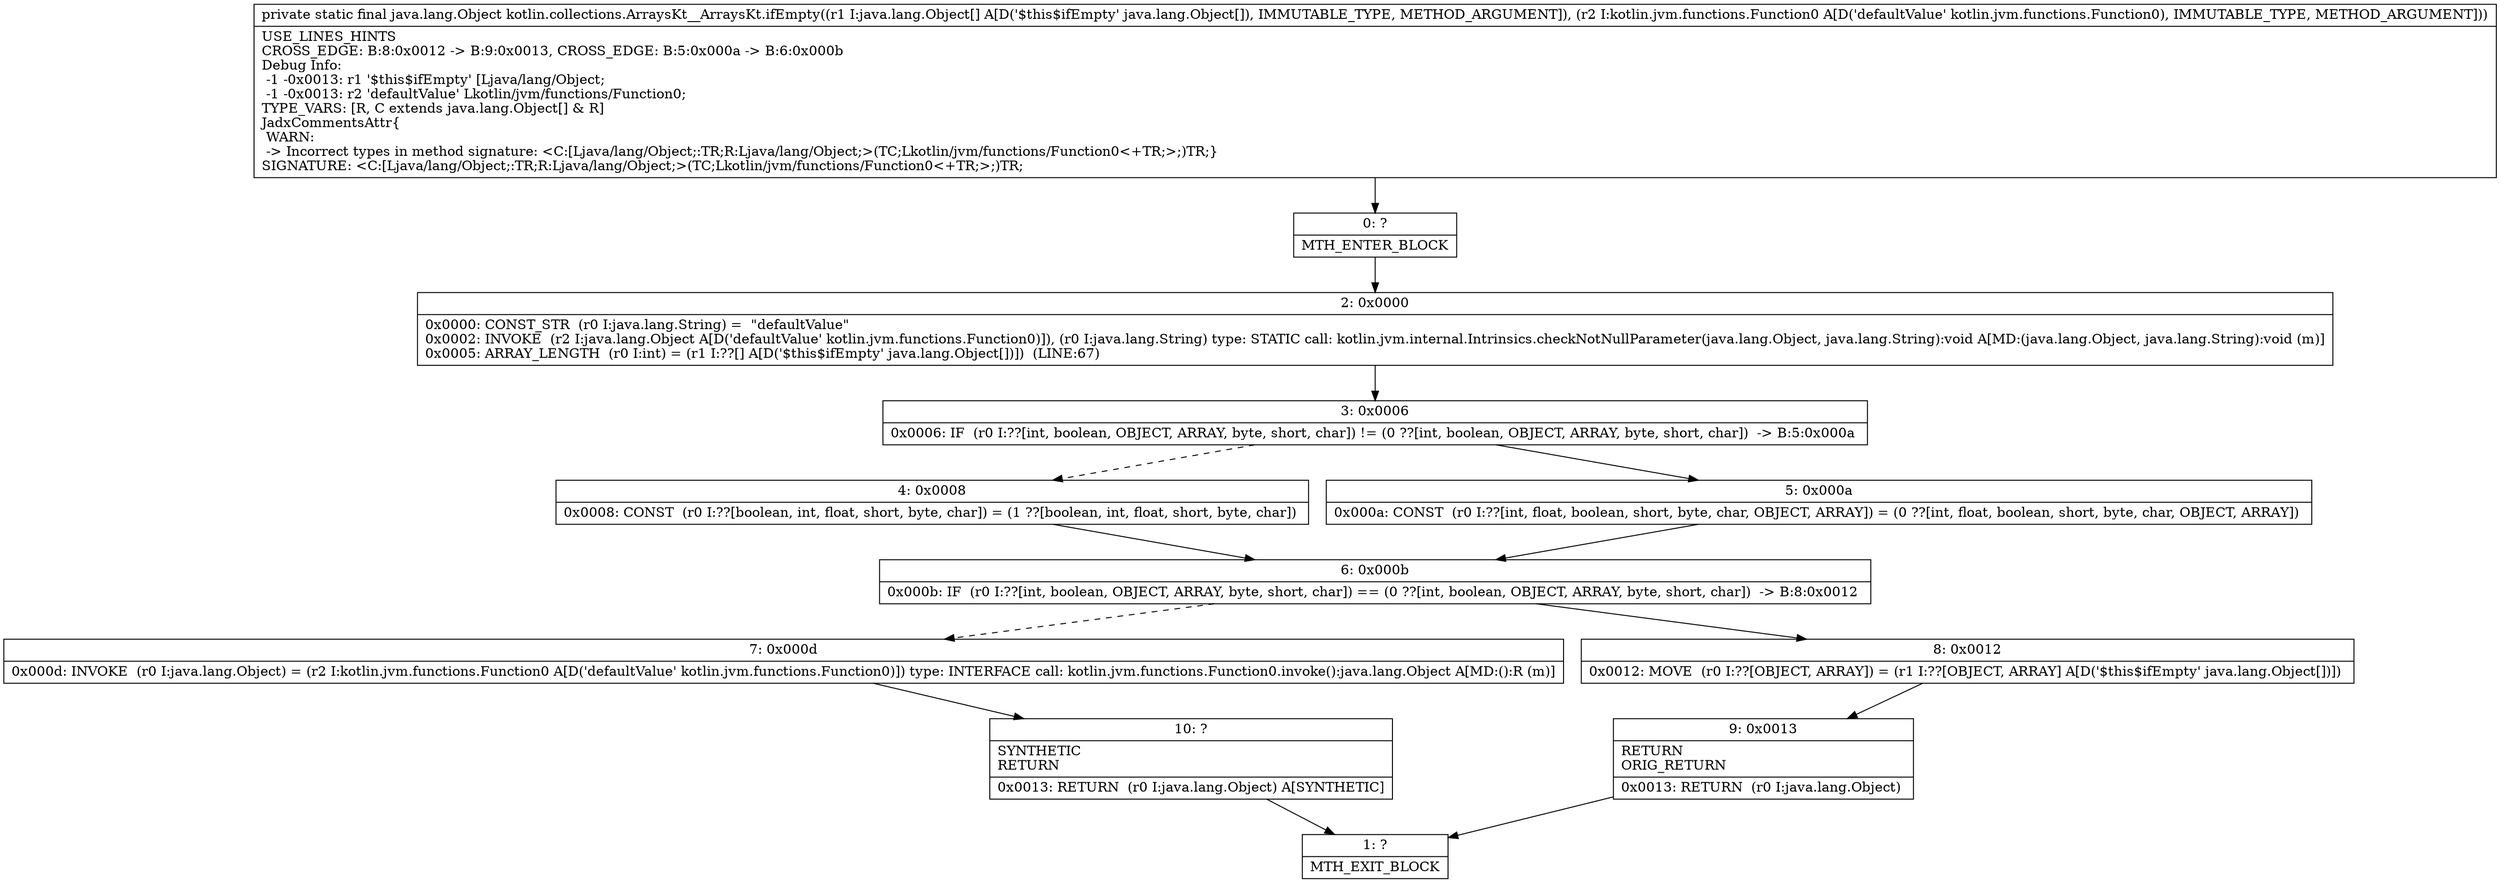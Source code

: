 digraph "CFG forkotlin.collections.ArraysKt__ArraysKt.ifEmpty([Ljava\/lang\/Object;Lkotlin\/jvm\/functions\/Function0;)Ljava\/lang\/Object;" {
Node_0 [shape=record,label="{0\:\ ?|MTH_ENTER_BLOCK\l}"];
Node_2 [shape=record,label="{2\:\ 0x0000|0x0000: CONST_STR  (r0 I:java.lang.String) =  \"defaultValue\" \l0x0002: INVOKE  (r2 I:java.lang.Object A[D('defaultValue' kotlin.jvm.functions.Function0)]), (r0 I:java.lang.String) type: STATIC call: kotlin.jvm.internal.Intrinsics.checkNotNullParameter(java.lang.Object, java.lang.String):void A[MD:(java.lang.Object, java.lang.String):void (m)]\l0x0005: ARRAY_LENGTH  (r0 I:int) = (r1 I:??[] A[D('$this$ifEmpty' java.lang.Object[])])  (LINE:67)\l}"];
Node_3 [shape=record,label="{3\:\ 0x0006|0x0006: IF  (r0 I:??[int, boolean, OBJECT, ARRAY, byte, short, char]) != (0 ??[int, boolean, OBJECT, ARRAY, byte, short, char])  \-\> B:5:0x000a \l}"];
Node_4 [shape=record,label="{4\:\ 0x0008|0x0008: CONST  (r0 I:??[boolean, int, float, short, byte, char]) = (1 ??[boolean, int, float, short, byte, char]) \l}"];
Node_6 [shape=record,label="{6\:\ 0x000b|0x000b: IF  (r0 I:??[int, boolean, OBJECT, ARRAY, byte, short, char]) == (0 ??[int, boolean, OBJECT, ARRAY, byte, short, char])  \-\> B:8:0x0012 \l}"];
Node_7 [shape=record,label="{7\:\ 0x000d|0x000d: INVOKE  (r0 I:java.lang.Object) = (r2 I:kotlin.jvm.functions.Function0 A[D('defaultValue' kotlin.jvm.functions.Function0)]) type: INTERFACE call: kotlin.jvm.functions.Function0.invoke():java.lang.Object A[MD:():R (m)]\l}"];
Node_10 [shape=record,label="{10\:\ ?|SYNTHETIC\lRETURN\l|0x0013: RETURN  (r0 I:java.lang.Object) A[SYNTHETIC]\l}"];
Node_1 [shape=record,label="{1\:\ ?|MTH_EXIT_BLOCK\l}"];
Node_8 [shape=record,label="{8\:\ 0x0012|0x0012: MOVE  (r0 I:??[OBJECT, ARRAY]) = (r1 I:??[OBJECT, ARRAY] A[D('$this$ifEmpty' java.lang.Object[])]) \l}"];
Node_9 [shape=record,label="{9\:\ 0x0013|RETURN\lORIG_RETURN\l|0x0013: RETURN  (r0 I:java.lang.Object) \l}"];
Node_5 [shape=record,label="{5\:\ 0x000a|0x000a: CONST  (r0 I:??[int, float, boolean, short, byte, char, OBJECT, ARRAY]) = (0 ??[int, float, boolean, short, byte, char, OBJECT, ARRAY]) \l}"];
MethodNode[shape=record,label="{private static final java.lang.Object kotlin.collections.ArraysKt__ArraysKt.ifEmpty((r1 I:java.lang.Object[] A[D('$this$ifEmpty' java.lang.Object[]), IMMUTABLE_TYPE, METHOD_ARGUMENT]), (r2 I:kotlin.jvm.functions.Function0 A[D('defaultValue' kotlin.jvm.functions.Function0), IMMUTABLE_TYPE, METHOD_ARGUMENT]))  | USE_LINES_HINTS\lCROSS_EDGE: B:8:0x0012 \-\> B:9:0x0013, CROSS_EDGE: B:5:0x000a \-\> B:6:0x000b\lDebug Info:\l  \-1 \-0x0013: r1 '$this$ifEmpty' [Ljava\/lang\/Object;\l  \-1 \-0x0013: r2 'defaultValue' Lkotlin\/jvm\/functions\/Function0;\lTYPE_VARS: [R, C extends java.lang.Object[] & R]\lJadxCommentsAttr\{\l WARN: \l \-\> Incorrect types in method signature: \<C:[Ljava\/lang\/Object;:TR;R:Ljava\/lang\/Object;\>(TC;Lkotlin\/jvm\/functions\/Function0\<+TR;\>;)TR;\}\lSIGNATURE: \<C:[Ljava\/lang\/Object;:TR;R:Ljava\/lang\/Object;\>(TC;Lkotlin\/jvm\/functions\/Function0\<+TR;\>;)TR;\l}"];
MethodNode -> Node_0;Node_0 -> Node_2;
Node_2 -> Node_3;
Node_3 -> Node_4[style=dashed];
Node_3 -> Node_5;
Node_4 -> Node_6;
Node_6 -> Node_7[style=dashed];
Node_6 -> Node_8;
Node_7 -> Node_10;
Node_10 -> Node_1;
Node_8 -> Node_9;
Node_9 -> Node_1;
Node_5 -> Node_6;
}

